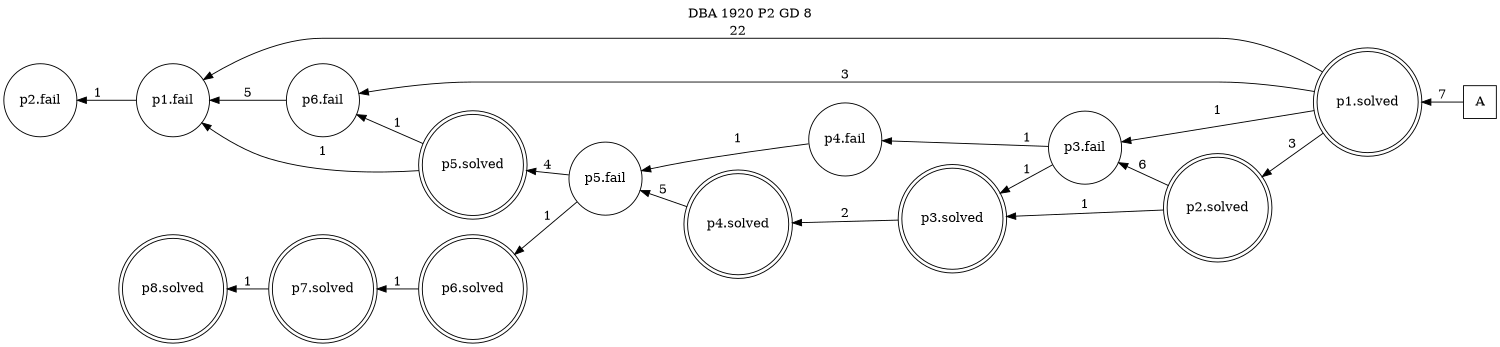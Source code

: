 digraph DBA_1920_P2_GD_8 {
labelloc="tl"
label= " DBA 1920 P2 GD 8 "
rankdir="RL";
graph [ size=" 10 , 10 !"]

"A" [shape="square" label="A"]
"p1.solved" [shape="doublecircle" label="p1.solved"]
"p2.solved" [shape="doublecircle" label="p2.solved"]
"p3.fail" [shape="circle" label="p3.fail"]
"p3.solved" [shape="doublecircle" label="p3.solved"]
"p4.solved" [shape="doublecircle" label="p4.solved"]
"p5.fail" [shape="circle" label="p5.fail"]
"p5.solved" [shape="doublecircle" label="p5.solved"]
"p6.fail" [shape="circle" label="p6.fail"]
"p1.fail" [shape="circle" label="p1.fail"]
"p2.fail" [shape="circle" label="p2.fail"]
"p4.fail" [shape="circle" label="p4.fail"]
"p6.solved" [shape="doublecircle" label="p6.solved"]
"p7.solved" [shape="doublecircle" label="p7.solved"]
"p8.solved" [shape="doublecircle" label="p8.solved"]
"A" -> "p1.solved" [ label=7]
"p1.solved" -> "p2.solved" [ label=3]
"p1.solved" -> "p3.fail" [ label=1]
"p1.solved" -> "p6.fail" [ label=3]
"p1.solved" -> "p1.fail" [ label=22]
"p2.solved" -> "p3.fail" [ label=6]
"p2.solved" -> "p3.solved" [ label=1]
"p3.fail" -> "p3.solved" [ label=1]
"p3.fail" -> "p4.fail" [ label=1]
"p3.solved" -> "p4.solved" [ label=2]
"p4.solved" -> "p5.fail" [ label=5]
"p5.fail" -> "p5.solved" [ label=4]
"p5.fail" -> "p6.solved" [ label=1]
"p5.solved" -> "p6.fail" [ label=1]
"p5.solved" -> "p1.fail" [ label=1]
"p6.fail" -> "p1.fail" [ label=5]
"p1.fail" -> "p2.fail" [ label=1]
"p4.fail" -> "p5.fail" [ label=1]
"p6.solved" -> "p7.solved" [ label=1]
"p7.solved" -> "p8.solved" [ label=1]
}
